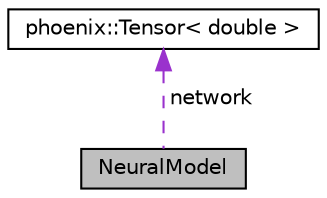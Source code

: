 digraph "NeuralModel"
{
  edge [fontname="Helvetica",fontsize="10",labelfontname="Helvetica",labelfontsize="10"];
  node [fontname="Helvetica",fontsize="10",shape=record];
  Node3 [label="NeuralModel",height=0.2,width=0.4,color="black", fillcolor="grey75", style="filled", fontcolor="black"];
  Node4 -> Node3 [dir="back",color="darkorchid3",fontsize="10",style="dashed",label=" network" ,fontname="Helvetica"];
  Node4 [label="phoenix::Tensor\< double \>",height=0.2,width=0.4,color="black", fillcolor="white", style="filled",URL="$classphoenix_1_1Tensor.html"];
}
